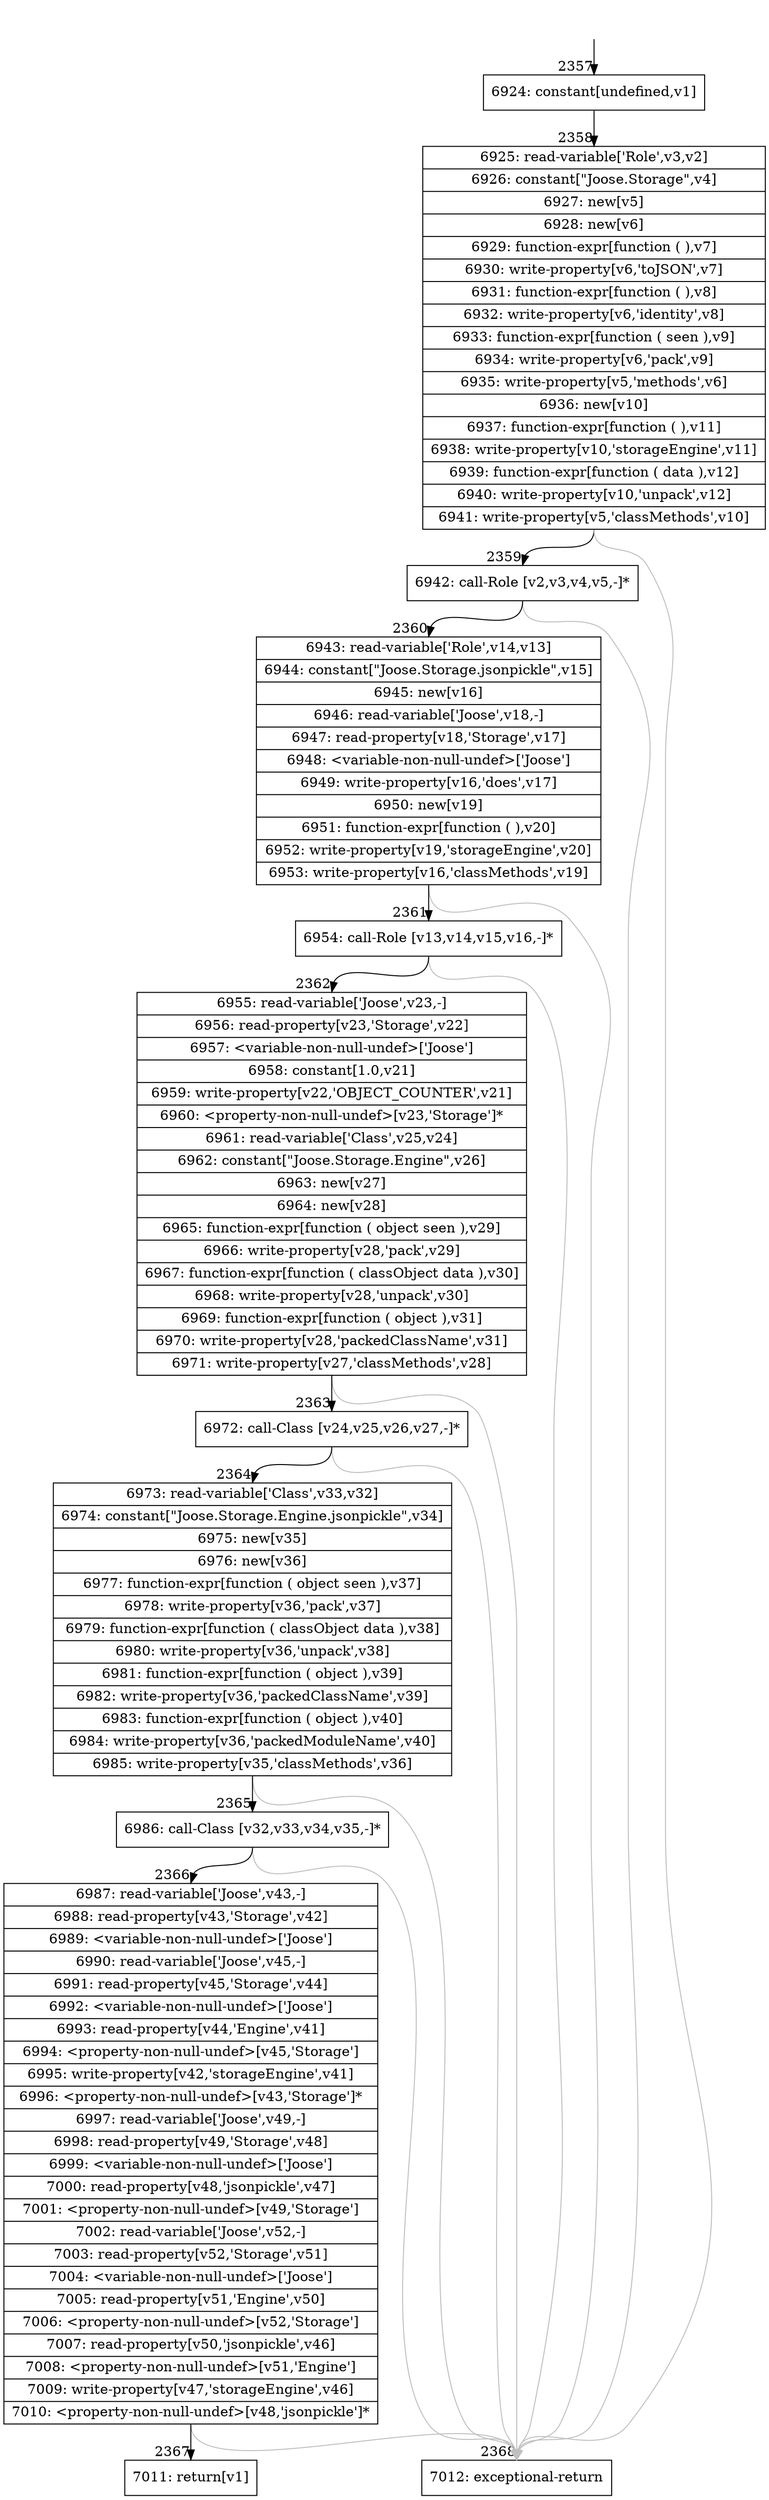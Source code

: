 digraph {
rankdir="TD"
BB_entry242[shape=none,label=""];
BB_entry242 -> BB2357 [tailport=s, headport=n, headlabel="    2357"]
BB2357 [shape=record label="{6924: constant[undefined,v1]}" ] 
BB2357 -> BB2358 [tailport=s, headport=n, headlabel="      2358"]
BB2358 [shape=record label="{6925: read-variable['Role',v3,v2]|6926: constant[\"Joose.Storage\",v4]|6927: new[v5]|6928: new[v6]|6929: function-expr[function ( ),v7]|6930: write-property[v6,'toJSON',v7]|6931: function-expr[function ( ),v8]|6932: write-property[v6,'identity',v8]|6933: function-expr[function ( seen ),v9]|6934: write-property[v6,'pack',v9]|6935: write-property[v5,'methods',v6]|6936: new[v10]|6937: function-expr[function ( ),v11]|6938: write-property[v10,'storageEngine',v11]|6939: function-expr[function ( data ),v12]|6940: write-property[v10,'unpack',v12]|6941: write-property[v5,'classMethods',v10]}" ] 
BB2358 -> BB2359 [tailport=s, headport=n, headlabel="      2359"]
BB2358 -> BB2368 [tailport=s, headport=n, color=gray, headlabel="      2368"]
BB2359 [shape=record label="{6942: call-Role [v2,v3,v4,v5,-]*}" ] 
BB2359 -> BB2360 [tailport=s, headport=n, headlabel="      2360"]
BB2359 -> BB2368 [tailport=s, headport=n, color=gray]
BB2360 [shape=record label="{6943: read-variable['Role',v14,v13]|6944: constant[\"Joose.Storage.jsonpickle\",v15]|6945: new[v16]|6946: read-variable['Joose',v18,-]|6947: read-property[v18,'Storage',v17]|6948: \<variable-non-null-undef\>['Joose']|6949: write-property[v16,'does',v17]|6950: new[v19]|6951: function-expr[function ( ),v20]|6952: write-property[v19,'storageEngine',v20]|6953: write-property[v16,'classMethods',v19]}" ] 
BB2360 -> BB2361 [tailport=s, headport=n, headlabel="      2361"]
BB2360 -> BB2368 [tailport=s, headport=n, color=gray]
BB2361 [shape=record label="{6954: call-Role [v13,v14,v15,v16,-]*}" ] 
BB2361 -> BB2362 [tailport=s, headport=n, headlabel="      2362"]
BB2361 -> BB2368 [tailport=s, headport=n, color=gray]
BB2362 [shape=record label="{6955: read-variable['Joose',v23,-]|6956: read-property[v23,'Storage',v22]|6957: \<variable-non-null-undef\>['Joose']|6958: constant[1.0,v21]|6959: write-property[v22,'OBJECT_COUNTER',v21]|6960: \<property-non-null-undef\>[v23,'Storage']*|6961: read-variable['Class',v25,v24]|6962: constant[\"Joose.Storage.Engine\",v26]|6963: new[v27]|6964: new[v28]|6965: function-expr[function ( object seen ),v29]|6966: write-property[v28,'pack',v29]|6967: function-expr[function ( classObject data ),v30]|6968: write-property[v28,'unpack',v30]|6969: function-expr[function ( object ),v31]|6970: write-property[v28,'packedClassName',v31]|6971: write-property[v27,'classMethods',v28]}" ] 
BB2362 -> BB2363 [tailport=s, headport=n, headlabel="      2363"]
BB2362 -> BB2368 [tailport=s, headport=n, color=gray]
BB2363 [shape=record label="{6972: call-Class [v24,v25,v26,v27,-]*}" ] 
BB2363 -> BB2364 [tailport=s, headport=n, headlabel="      2364"]
BB2363 -> BB2368 [tailport=s, headport=n, color=gray]
BB2364 [shape=record label="{6973: read-variable['Class',v33,v32]|6974: constant[\"Joose.Storage.Engine.jsonpickle\",v34]|6975: new[v35]|6976: new[v36]|6977: function-expr[function ( object seen ),v37]|6978: write-property[v36,'pack',v37]|6979: function-expr[function ( classObject data ),v38]|6980: write-property[v36,'unpack',v38]|6981: function-expr[function ( object ),v39]|6982: write-property[v36,'packedClassName',v39]|6983: function-expr[function ( object ),v40]|6984: write-property[v36,'packedModuleName',v40]|6985: write-property[v35,'classMethods',v36]}" ] 
BB2364 -> BB2365 [tailport=s, headport=n, headlabel="      2365"]
BB2364 -> BB2368 [tailport=s, headport=n, color=gray]
BB2365 [shape=record label="{6986: call-Class [v32,v33,v34,v35,-]*}" ] 
BB2365 -> BB2366 [tailport=s, headport=n, headlabel="      2366"]
BB2365 -> BB2368 [tailport=s, headport=n, color=gray]
BB2366 [shape=record label="{6987: read-variable['Joose',v43,-]|6988: read-property[v43,'Storage',v42]|6989: \<variable-non-null-undef\>['Joose']|6990: read-variable['Joose',v45,-]|6991: read-property[v45,'Storage',v44]|6992: \<variable-non-null-undef\>['Joose']|6993: read-property[v44,'Engine',v41]|6994: \<property-non-null-undef\>[v45,'Storage']|6995: write-property[v42,'storageEngine',v41]|6996: \<property-non-null-undef\>[v43,'Storage']*|6997: read-variable['Joose',v49,-]|6998: read-property[v49,'Storage',v48]|6999: \<variable-non-null-undef\>['Joose']|7000: read-property[v48,'jsonpickle',v47]|7001: \<property-non-null-undef\>[v49,'Storage']|7002: read-variable['Joose',v52,-]|7003: read-property[v52,'Storage',v51]|7004: \<variable-non-null-undef\>['Joose']|7005: read-property[v51,'Engine',v50]|7006: \<property-non-null-undef\>[v52,'Storage']|7007: read-property[v50,'jsonpickle',v46]|7008: \<property-non-null-undef\>[v51,'Engine']|7009: write-property[v47,'storageEngine',v46]|7010: \<property-non-null-undef\>[v48,'jsonpickle']*}" ] 
BB2366 -> BB2367 [tailport=s, headport=n, headlabel="      2367"]
BB2366 -> BB2368 [tailport=s, headport=n, color=gray]
BB2367 [shape=record label="{7011: return[v1]}" ] 
BB2368 [shape=record label="{7012: exceptional-return}" ] 
//#$~ 2756
}
